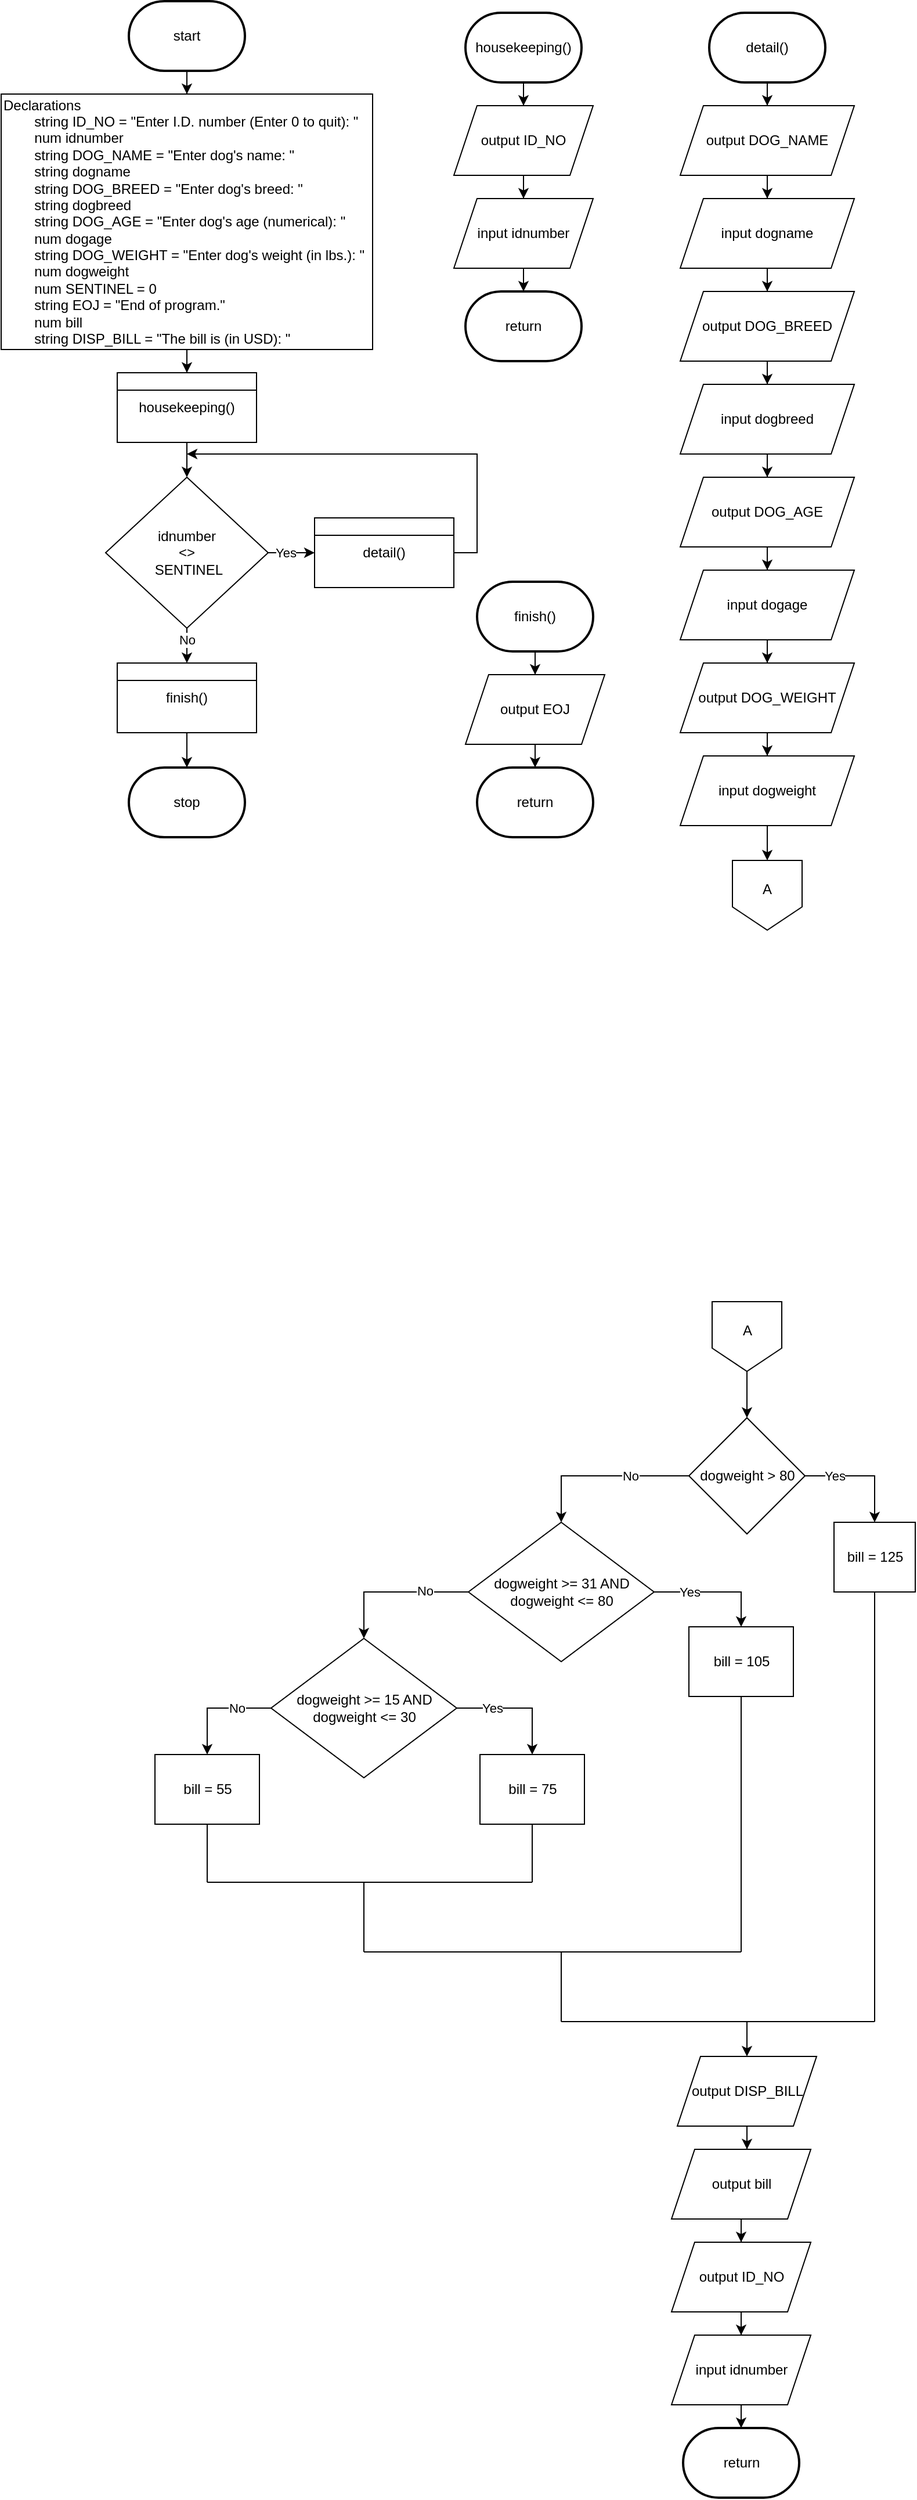 <mxfile version="20.6.0" type="github"><diagram id="HVl3skrZnZRyXbX96Pfy" name="Page-1"><mxGraphModel dx="1209" dy="634" grid="1" gridSize="10" guides="1" tooltips="1" connect="1" arrows="1" fold="1" page="1" pageScale="1" pageWidth="850" pageHeight="1100" math="0" shadow="0"><root><mxCell id="0"/><mxCell id="1" parent="0"/><mxCell id="MlkycnhwPXkUnI3dXcfL-64" style="edgeStyle=orthogonalEdgeStyle;rounded=0;orthogonalLoop=1;jettySize=auto;html=1;entryX=0.5;entryY=0;entryDx=0;entryDy=0;" edge="1" parent="1" source="MlkycnhwPXkUnI3dXcfL-1" target="MlkycnhwPXkUnI3dXcfL-2"><mxGeometry relative="1" as="geometry"/></mxCell><mxCell id="MlkycnhwPXkUnI3dXcfL-1" value="start" style="strokeWidth=2;html=1;shape=mxgraph.flowchart.terminator;whiteSpace=wrap;" vertex="1" parent="1"><mxGeometry x="130" y="10" width="100" height="60" as="geometry"/></mxCell><mxCell id="MlkycnhwPXkUnI3dXcfL-65" style="edgeStyle=orthogonalEdgeStyle;rounded=0;orthogonalLoop=1;jettySize=auto;html=1;entryX=0.5;entryY=0;entryDx=0;entryDy=0;" edge="1" parent="1" source="MlkycnhwPXkUnI3dXcfL-2" target="MlkycnhwPXkUnI3dXcfL-7"><mxGeometry relative="1" as="geometry"/></mxCell><mxCell id="MlkycnhwPXkUnI3dXcfL-2" value="Declarations&lt;br&gt;&lt;span style=&quot;white-space: pre;&quot;&gt;&#9;&lt;/span&gt;string ID_NO = &quot;Enter I.D. number (Enter 0 to quit): &quot;&lt;br&gt;&lt;span style=&quot;white-space: pre;&quot;&gt;&#9;&lt;/span&gt;num idnumber&lt;br&gt;&lt;span style=&quot;white-space: pre;&quot;&gt;&#9;&lt;/span&gt;string DOG_NAME = &quot;Enter dog's name: &quot;&lt;br&gt;&lt;span style=&quot;white-space: pre;&quot;&gt;&#9;&lt;/span&gt;string dogname&lt;br&gt;&lt;span style=&quot;white-space: pre;&quot;&gt;&#9;&lt;/span&gt;string DOG_BREED = &quot;Enter dog's breed: &quot;&lt;br&gt;&lt;span style=&quot;white-space: pre;&quot;&gt;&#9;&lt;/span&gt;string dogbreed&lt;br&gt;&lt;span style=&quot;white-space: pre;&quot;&gt;&#9;&lt;/span&gt;string DOG_AGE = &quot;Enter dog's age (numerical): &quot;&lt;br&gt;&lt;span style=&quot;white-space: pre;&quot;&gt;&#9;&lt;/span&gt;num dogage&lt;br&gt;&lt;span style=&quot;white-space: pre;&quot;&gt;&#9;&lt;/span&gt;string DOG_WEIGHT = &quot;Enter dog's weight (in lbs.): &quot;&lt;br&gt;&lt;span style=&quot;white-space: pre;&quot;&gt;&#9;&lt;/span&gt;num dogweight&lt;br&gt;&lt;span style=&quot;white-space: pre;&quot;&gt;&#9;&lt;/span&gt;num SENTINEL = 0&lt;br&gt;&lt;span style=&quot;white-space: pre;&quot;&gt;&#9;&lt;/span&gt;string EOJ = &quot;End of program.&quot;&lt;br&gt;&lt;span style=&quot;white-space: pre;&quot;&gt;&#9;&lt;/span&gt;num bill&lt;br&gt;&lt;span style=&quot;white-space: pre;&quot;&gt;&#9;&lt;/span&gt;string DISP_BILL = &quot;The bill is (in USD): &quot;" style="rounded=0;whiteSpace=wrap;html=1;align=left;" vertex="1" parent="1"><mxGeometry x="20" y="90" width="320" height="220" as="geometry"/></mxCell><mxCell id="MlkycnhwPXkUnI3dXcfL-3" style="edgeStyle=orthogonalEdgeStyle;rounded=0;orthogonalLoop=1;jettySize=auto;html=1;exitX=0.5;exitY=1;exitDx=0;exitDy=0;" edge="1" parent="1" source="MlkycnhwPXkUnI3dXcfL-2" target="MlkycnhwPXkUnI3dXcfL-2"><mxGeometry relative="1" as="geometry"/></mxCell><mxCell id="MlkycnhwPXkUnI3dXcfL-9" value="" style="group" vertex="1" connectable="0" parent="1"><mxGeometry x="120" y="330" width="120" height="60" as="geometry"/></mxCell><mxCell id="MlkycnhwPXkUnI3dXcfL-7" value="housekeeping()" style="rounded=0;whiteSpace=wrap;html=1;" vertex="1" parent="MlkycnhwPXkUnI3dXcfL-9"><mxGeometry width="120" height="60" as="geometry"/></mxCell><mxCell id="MlkycnhwPXkUnI3dXcfL-8" value="" style="endArrow=none;html=1;rounded=0;exitX=0;exitY=0.25;exitDx=0;exitDy=0;entryX=1;entryY=0.25;entryDx=0;entryDy=0;" edge="1" parent="MlkycnhwPXkUnI3dXcfL-9" source="MlkycnhwPXkUnI3dXcfL-7" target="MlkycnhwPXkUnI3dXcfL-7"><mxGeometry width="50" height="50" relative="1" as="geometry"><mxPoint y="50" as="sourcePoint"/><mxPoint x="50" as="targetPoint"/></mxGeometry></mxCell><mxCell id="MlkycnhwPXkUnI3dXcfL-67" style="edgeStyle=orthogonalEdgeStyle;rounded=0;orthogonalLoop=1;jettySize=auto;html=1;entryX=0.5;entryY=0;entryDx=0;entryDy=0;" edge="1" parent="1" source="MlkycnhwPXkUnI3dXcfL-11" target="MlkycnhwPXkUnI3dXcfL-13"><mxGeometry relative="1" as="geometry"/></mxCell><mxCell id="MlkycnhwPXkUnI3dXcfL-128" value="No" style="edgeLabel;html=1;align=center;verticalAlign=middle;resizable=0;points=[];" vertex="1" connectable="0" parent="MlkycnhwPXkUnI3dXcfL-67"><mxGeometry x="-0.808" y="-1" relative="1" as="geometry"><mxPoint x="1" y="5" as="offset"/></mxGeometry></mxCell><mxCell id="MlkycnhwPXkUnI3dXcfL-69" style="edgeStyle=orthogonalEdgeStyle;rounded=0;orthogonalLoop=1;jettySize=auto;html=1;entryX=0;entryY=0.5;entryDx=0;entryDy=0;" edge="1" parent="1" source="MlkycnhwPXkUnI3dXcfL-11" target="MlkycnhwPXkUnI3dXcfL-16"><mxGeometry relative="1" as="geometry"/></mxCell><mxCell id="MlkycnhwPXkUnI3dXcfL-127" value="Yes" style="edgeLabel;html=1;align=center;verticalAlign=middle;resizable=0;points=[];" vertex="1" connectable="0" parent="MlkycnhwPXkUnI3dXcfL-69"><mxGeometry x="-0.403" y="-1" relative="1" as="geometry"><mxPoint x="3" y="-1" as="offset"/></mxGeometry></mxCell><mxCell id="MlkycnhwPXkUnI3dXcfL-11" value="idnumber &lt;br&gt;&amp;lt;&amp;gt;&lt;br&gt;&amp;nbsp;SENTINEL" style="rhombus;whiteSpace=wrap;html=1;" vertex="1" parent="1"><mxGeometry x="110" y="420" width="140" height="130" as="geometry"/></mxCell><mxCell id="MlkycnhwPXkUnI3dXcfL-12" value="" style="group" vertex="1" connectable="0" parent="1"><mxGeometry x="120" y="580" width="120" height="60" as="geometry"/></mxCell><mxCell id="MlkycnhwPXkUnI3dXcfL-13" value="finish()" style="rounded=0;whiteSpace=wrap;html=1;" vertex="1" parent="MlkycnhwPXkUnI3dXcfL-12"><mxGeometry width="120" height="60" as="geometry"/></mxCell><mxCell id="MlkycnhwPXkUnI3dXcfL-14" value="" style="endArrow=none;html=1;rounded=0;exitX=0;exitY=0.25;exitDx=0;exitDy=0;entryX=1;entryY=0.25;entryDx=0;entryDy=0;" edge="1" parent="MlkycnhwPXkUnI3dXcfL-12" source="MlkycnhwPXkUnI3dXcfL-13" target="MlkycnhwPXkUnI3dXcfL-13"><mxGeometry width="50" height="50" relative="1" as="geometry"><mxPoint y="50" as="sourcePoint"/><mxPoint x="50" as="targetPoint"/></mxGeometry></mxCell><mxCell id="MlkycnhwPXkUnI3dXcfL-15" value="" style="group" vertex="1" connectable="0" parent="1"><mxGeometry x="290" y="455" width="120" height="60" as="geometry"/></mxCell><mxCell id="MlkycnhwPXkUnI3dXcfL-16" value="detail()" style="rounded=0;whiteSpace=wrap;html=1;" vertex="1" parent="MlkycnhwPXkUnI3dXcfL-15"><mxGeometry width="120" height="60" as="geometry"/></mxCell><mxCell id="MlkycnhwPXkUnI3dXcfL-17" value="" style="endArrow=none;html=1;rounded=0;exitX=0;exitY=0.25;exitDx=0;exitDy=0;entryX=1;entryY=0.25;entryDx=0;entryDy=0;" edge="1" parent="MlkycnhwPXkUnI3dXcfL-15" source="MlkycnhwPXkUnI3dXcfL-16" target="MlkycnhwPXkUnI3dXcfL-16"><mxGeometry width="50" height="50" relative="1" as="geometry"><mxPoint y="50" as="sourcePoint"/><mxPoint x="50" as="targetPoint"/></mxGeometry></mxCell><mxCell id="MlkycnhwPXkUnI3dXcfL-20" value="stop" style="strokeWidth=2;html=1;shape=mxgraph.flowchart.terminator;whiteSpace=wrap;" vertex="1" parent="1"><mxGeometry x="130" y="670" width="100" height="60" as="geometry"/></mxCell><mxCell id="MlkycnhwPXkUnI3dXcfL-78" style="edgeStyle=orthogonalEdgeStyle;rounded=0;orthogonalLoop=1;jettySize=auto;html=1;entryX=0.5;entryY=0;entryDx=0;entryDy=0;" edge="1" parent="1" source="MlkycnhwPXkUnI3dXcfL-22" target="MlkycnhwPXkUnI3dXcfL-23"><mxGeometry relative="1" as="geometry"/></mxCell><mxCell id="MlkycnhwPXkUnI3dXcfL-22" value="finish()" style="strokeWidth=2;html=1;shape=mxgraph.flowchart.terminator;whiteSpace=wrap;" vertex="1" parent="1"><mxGeometry x="430" y="510" width="100" height="60" as="geometry"/></mxCell><mxCell id="MlkycnhwPXkUnI3dXcfL-79" style="edgeStyle=orthogonalEdgeStyle;rounded=0;orthogonalLoop=1;jettySize=auto;html=1;entryX=0.5;entryY=0;entryDx=0;entryDy=0;entryPerimeter=0;" edge="1" parent="1" source="MlkycnhwPXkUnI3dXcfL-23" target="MlkycnhwPXkUnI3dXcfL-24"><mxGeometry relative="1" as="geometry"/></mxCell><mxCell id="MlkycnhwPXkUnI3dXcfL-23" value="output EOJ" style="shape=parallelogram;perimeter=parallelogramPerimeter;whiteSpace=wrap;html=1;fixedSize=1;" vertex="1" parent="1"><mxGeometry x="420" y="590" width="120" height="60" as="geometry"/></mxCell><mxCell id="MlkycnhwPXkUnI3dXcfL-24" value="return" style="strokeWidth=2;html=1;shape=mxgraph.flowchart.terminator;whiteSpace=wrap;" vertex="1" parent="1"><mxGeometry x="430" y="670" width="100" height="60" as="geometry"/></mxCell><mxCell id="MlkycnhwPXkUnI3dXcfL-80" style="edgeStyle=orthogonalEdgeStyle;rounded=0;orthogonalLoop=1;jettySize=auto;html=1;entryX=0.5;entryY=0;entryDx=0;entryDy=0;" edge="1" parent="1" source="MlkycnhwPXkUnI3dXcfL-25" target="MlkycnhwPXkUnI3dXcfL-26"><mxGeometry relative="1" as="geometry"/></mxCell><mxCell id="MlkycnhwPXkUnI3dXcfL-25" value="housekeeping()" style="strokeWidth=2;html=1;shape=mxgraph.flowchart.terminator;whiteSpace=wrap;" vertex="1" parent="1"><mxGeometry x="420" y="20" width="100" height="60" as="geometry"/></mxCell><mxCell id="MlkycnhwPXkUnI3dXcfL-81" style="edgeStyle=orthogonalEdgeStyle;rounded=0;orthogonalLoop=1;jettySize=auto;html=1;entryX=0.5;entryY=0;entryDx=0;entryDy=0;" edge="1" parent="1" source="MlkycnhwPXkUnI3dXcfL-26" target="MlkycnhwPXkUnI3dXcfL-27"><mxGeometry relative="1" as="geometry"/></mxCell><mxCell id="MlkycnhwPXkUnI3dXcfL-26" value="output ID_NO" style="shape=parallelogram;perimeter=parallelogramPerimeter;whiteSpace=wrap;html=1;fixedSize=1;" vertex="1" parent="1"><mxGeometry x="410" y="100" width="120" height="60" as="geometry"/></mxCell><mxCell id="MlkycnhwPXkUnI3dXcfL-82" style="edgeStyle=orthogonalEdgeStyle;rounded=0;orthogonalLoop=1;jettySize=auto;html=1;entryX=0.5;entryY=0;entryDx=0;entryDy=0;entryPerimeter=0;" edge="1" parent="1" source="MlkycnhwPXkUnI3dXcfL-27" target="MlkycnhwPXkUnI3dXcfL-28"><mxGeometry relative="1" as="geometry"/></mxCell><mxCell id="MlkycnhwPXkUnI3dXcfL-27" value="input idnumber" style="shape=parallelogram;perimeter=parallelogramPerimeter;whiteSpace=wrap;html=1;fixedSize=1;" vertex="1" parent="1"><mxGeometry x="410" y="180" width="120" height="60" as="geometry"/></mxCell><mxCell id="MlkycnhwPXkUnI3dXcfL-28" value="return" style="strokeWidth=2;html=1;shape=mxgraph.flowchart.terminator;whiteSpace=wrap;" vertex="1" parent="1"><mxGeometry x="420" y="260" width="100" height="60" as="geometry"/></mxCell><mxCell id="MlkycnhwPXkUnI3dXcfL-83" style="edgeStyle=orthogonalEdgeStyle;rounded=0;orthogonalLoop=1;jettySize=auto;html=1;entryX=0.5;entryY=0;entryDx=0;entryDy=0;" edge="1" parent="1" source="MlkycnhwPXkUnI3dXcfL-29" target="MlkycnhwPXkUnI3dXcfL-30"><mxGeometry relative="1" as="geometry"/></mxCell><mxCell id="MlkycnhwPXkUnI3dXcfL-29" value="detail()" style="strokeWidth=2;html=1;shape=mxgraph.flowchart.terminator;whiteSpace=wrap;" vertex="1" parent="1"><mxGeometry x="630" y="20" width="100" height="60" as="geometry"/></mxCell><mxCell id="MlkycnhwPXkUnI3dXcfL-85" style="edgeStyle=orthogonalEdgeStyle;rounded=0;orthogonalLoop=1;jettySize=auto;html=1;entryX=0.5;entryY=0;entryDx=0;entryDy=0;" edge="1" parent="1" source="MlkycnhwPXkUnI3dXcfL-30" target="MlkycnhwPXkUnI3dXcfL-31"><mxGeometry relative="1" as="geometry"/></mxCell><mxCell id="MlkycnhwPXkUnI3dXcfL-30" value="output DOG_NAME" style="shape=parallelogram;perimeter=parallelogramPerimeter;whiteSpace=wrap;html=1;fixedSize=1;" vertex="1" parent="1"><mxGeometry x="605" y="100" width="150" height="60" as="geometry"/></mxCell><mxCell id="MlkycnhwPXkUnI3dXcfL-86" style="edgeStyle=orthogonalEdgeStyle;rounded=0;orthogonalLoop=1;jettySize=auto;html=1;entryX=0.5;entryY=0;entryDx=0;entryDy=0;" edge="1" parent="1" source="MlkycnhwPXkUnI3dXcfL-31" target="MlkycnhwPXkUnI3dXcfL-32"><mxGeometry relative="1" as="geometry"/></mxCell><mxCell id="MlkycnhwPXkUnI3dXcfL-31" value="input dogname" style="shape=parallelogram;perimeter=parallelogramPerimeter;whiteSpace=wrap;html=1;fixedSize=1;" vertex="1" parent="1"><mxGeometry x="605" y="180" width="150" height="60" as="geometry"/></mxCell><mxCell id="MlkycnhwPXkUnI3dXcfL-87" style="edgeStyle=orthogonalEdgeStyle;rounded=0;orthogonalLoop=1;jettySize=auto;html=1;entryX=0.5;entryY=0;entryDx=0;entryDy=0;" edge="1" parent="1" source="MlkycnhwPXkUnI3dXcfL-32" target="MlkycnhwPXkUnI3dXcfL-33"><mxGeometry relative="1" as="geometry"/></mxCell><mxCell id="MlkycnhwPXkUnI3dXcfL-32" value="output DOG_BREED" style="shape=parallelogram;perimeter=parallelogramPerimeter;whiteSpace=wrap;html=1;fixedSize=1;" vertex="1" parent="1"><mxGeometry x="605" y="260" width="150" height="60" as="geometry"/></mxCell><mxCell id="MlkycnhwPXkUnI3dXcfL-88" style="edgeStyle=orthogonalEdgeStyle;rounded=0;orthogonalLoop=1;jettySize=auto;html=1;entryX=0.5;entryY=0;entryDx=0;entryDy=0;" edge="1" parent="1" source="MlkycnhwPXkUnI3dXcfL-33" target="MlkycnhwPXkUnI3dXcfL-34"><mxGeometry relative="1" as="geometry"/></mxCell><mxCell id="MlkycnhwPXkUnI3dXcfL-33" value="input dogbreed" style="shape=parallelogram;perimeter=parallelogramPerimeter;whiteSpace=wrap;html=1;fixedSize=1;" vertex="1" parent="1"><mxGeometry x="605" y="340" width="150" height="60" as="geometry"/></mxCell><mxCell id="MlkycnhwPXkUnI3dXcfL-90" style="edgeStyle=orthogonalEdgeStyle;rounded=0;orthogonalLoop=1;jettySize=auto;html=1;entryX=0.5;entryY=0;entryDx=0;entryDy=0;" edge="1" parent="1" source="MlkycnhwPXkUnI3dXcfL-34" target="MlkycnhwPXkUnI3dXcfL-35"><mxGeometry relative="1" as="geometry"/></mxCell><mxCell id="MlkycnhwPXkUnI3dXcfL-34" value="output DOG_AGE" style="shape=parallelogram;perimeter=parallelogramPerimeter;whiteSpace=wrap;html=1;fixedSize=1;" vertex="1" parent="1"><mxGeometry x="605" y="420" width="150" height="60" as="geometry"/></mxCell><mxCell id="MlkycnhwPXkUnI3dXcfL-91" style="edgeStyle=orthogonalEdgeStyle;rounded=0;orthogonalLoop=1;jettySize=auto;html=1;entryX=0.5;entryY=0;entryDx=0;entryDy=0;" edge="1" parent="1" source="MlkycnhwPXkUnI3dXcfL-35" target="MlkycnhwPXkUnI3dXcfL-36"><mxGeometry relative="1" as="geometry"/></mxCell><mxCell id="MlkycnhwPXkUnI3dXcfL-35" value="input dogage" style="shape=parallelogram;perimeter=parallelogramPerimeter;whiteSpace=wrap;html=1;fixedSize=1;" vertex="1" parent="1"><mxGeometry x="605" y="500" width="150" height="60" as="geometry"/></mxCell><mxCell id="MlkycnhwPXkUnI3dXcfL-92" style="edgeStyle=orthogonalEdgeStyle;rounded=0;orthogonalLoop=1;jettySize=auto;html=1;entryX=0.5;entryY=0;entryDx=0;entryDy=0;" edge="1" parent="1" source="MlkycnhwPXkUnI3dXcfL-36" target="MlkycnhwPXkUnI3dXcfL-37"><mxGeometry relative="1" as="geometry"/></mxCell><mxCell id="MlkycnhwPXkUnI3dXcfL-36" value="output DOG_WEIGHT" style="shape=parallelogram;perimeter=parallelogramPerimeter;whiteSpace=wrap;html=1;fixedSize=1;" vertex="1" parent="1"><mxGeometry x="605" y="580" width="150" height="60" as="geometry"/></mxCell><mxCell id="MlkycnhwPXkUnI3dXcfL-119" style="edgeStyle=orthogonalEdgeStyle;rounded=0;orthogonalLoop=1;jettySize=auto;html=1;entryX=0.5;entryY=0;entryDx=0;entryDy=0;" edge="1" parent="1" source="MlkycnhwPXkUnI3dXcfL-37" target="MlkycnhwPXkUnI3dXcfL-118"><mxGeometry relative="1" as="geometry"/></mxCell><mxCell id="MlkycnhwPXkUnI3dXcfL-37" value="input dogweight" style="shape=parallelogram;perimeter=parallelogramPerimeter;whiteSpace=wrap;html=1;fixedSize=1;" vertex="1" parent="1"><mxGeometry x="605" y="660" width="150" height="60" as="geometry"/></mxCell><mxCell id="MlkycnhwPXkUnI3dXcfL-43" style="edgeStyle=orthogonalEdgeStyle;rounded=0;orthogonalLoop=1;jettySize=auto;html=1;entryX=0.5;entryY=0;entryDx=0;entryDy=0;" edge="1" parent="1" source="MlkycnhwPXkUnI3dXcfL-38" target="MlkycnhwPXkUnI3dXcfL-42"><mxGeometry relative="1" as="geometry"/></mxCell><mxCell id="MlkycnhwPXkUnI3dXcfL-47" value="No" style="edgeLabel;html=1;align=center;verticalAlign=middle;resizable=0;points=[];" vertex="1" connectable="0" parent="MlkycnhwPXkUnI3dXcfL-43"><mxGeometry x="-0.661" y="-3" relative="1" as="geometry"><mxPoint x="-25" y="3" as="offset"/></mxGeometry></mxCell><mxCell id="MlkycnhwPXkUnI3dXcfL-45" style="edgeStyle=orthogonalEdgeStyle;rounded=0;orthogonalLoop=1;jettySize=auto;html=1;entryX=0.5;entryY=0;entryDx=0;entryDy=0;" edge="1" parent="1" source="MlkycnhwPXkUnI3dXcfL-38" target="MlkycnhwPXkUnI3dXcfL-39"><mxGeometry relative="1" as="geometry"/></mxCell><mxCell id="MlkycnhwPXkUnI3dXcfL-46" value="Yes" style="edgeLabel;html=1;align=center;verticalAlign=middle;resizable=0;points=[];" vertex="1" connectable="0" parent="MlkycnhwPXkUnI3dXcfL-45"><mxGeometry x="-0.639" y="2" relative="1" as="geometry"><mxPoint x="7" y="2" as="offset"/></mxGeometry></mxCell><mxCell id="MlkycnhwPXkUnI3dXcfL-38" value="dogweight &amp;gt; 80" style="rhombus;whiteSpace=wrap;html=1;" vertex="1" parent="1"><mxGeometry x="612.5" y="1230" width="100" height="100" as="geometry"/></mxCell><mxCell id="MlkycnhwPXkUnI3dXcfL-39" value="bill = 125" style="rounded=0;whiteSpace=wrap;html=1;" vertex="1" parent="1"><mxGeometry x="737.5" y="1320" width="70" height="60" as="geometry"/></mxCell><mxCell id="MlkycnhwPXkUnI3dXcfL-48" style="edgeStyle=orthogonalEdgeStyle;rounded=0;orthogonalLoop=1;jettySize=auto;html=1;entryX=0.5;entryY=0;entryDx=0;entryDy=0;" edge="1" parent="1" source="MlkycnhwPXkUnI3dXcfL-42" target="MlkycnhwPXkUnI3dXcfL-44"><mxGeometry relative="1" as="geometry"/></mxCell><mxCell id="MlkycnhwPXkUnI3dXcfL-49" value="Yes" style="edgeLabel;html=1;align=center;verticalAlign=middle;resizable=0;points=[];" vertex="1" connectable="0" parent="MlkycnhwPXkUnI3dXcfL-48"><mxGeometry x="-0.542" relative="1" as="geometry"><mxPoint x="6" as="offset"/></mxGeometry></mxCell><mxCell id="MlkycnhwPXkUnI3dXcfL-52" style="edgeStyle=orthogonalEdgeStyle;rounded=0;orthogonalLoop=1;jettySize=auto;html=1;entryX=0.5;entryY=0;entryDx=0;entryDy=0;" edge="1" parent="1" source="MlkycnhwPXkUnI3dXcfL-42" target="MlkycnhwPXkUnI3dXcfL-50"><mxGeometry relative="1" as="geometry"/></mxCell><mxCell id="MlkycnhwPXkUnI3dXcfL-53" value="No" style="edgeLabel;html=1;align=center;verticalAlign=middle;resizable=0;points=[];" vertex="1" connectable="0" parent="MlkycnhwPXkUnI3dXcfL-52"><mxGeometry x="-0.42" y="-1" relative="1" as="geometry"><mxPoint as="offset"/></mxGeometry></mxCell><mxCell id="MlkycnhwPXkUnI3dXcfL-42" value="dogweight &amp;gt;= 31 AND dogweight &amp;lt;= 80" style="rhombus;whiteSpace=wrap;html=1;" vertex="1" parent="1"><mxGeometry x="422.5" y="1320" width="160" height="120" as="geometry"/></mxCell><mxCell id="MlkycnhwPXkUnI3dXcfL-44" value="bill = 105" style="rounded=0;whiteSpace=wrap;html=1;" vertex="1" parent="1"><mxGeometry x="612.5" y="1410" width="90" height="60" as="geometry"/></mxCell><mxCell id="MlkycnhwPXkUnI3dXcfL-54" style="edgeStyle=orthogonalEdgeStyle;rounded=0;orthogonalLoop=1;jettySize=auto;html=1;entryX=0.5;entryY=0;entryDx=0;entryDy=0;" edge="1" parent="1" source="MlkycnhwPXkUnI3dXcfL-50" target="MlkycnhwPXkUnI3dXcfL-51"><mxGeometry relative="1" as="geometry"/></mxCell><mxCell id="MlkycnhwPXkUnI3dXcfL-58" value="Yes" style="edgeLabel;html=1;align=center;verticalAlign=middle;resizable=0;points=[];" vertex="1" connectable="0" parent="MlkycnhwPXkUnI3dXcfL-54"><mxGeometry x="-0.522" relative="1" as="geometry"><mxPoint x="5" as="offset"/></mxGeometry></mxCell><mxCell id="MlkycnhwPXkUnI3dXcfL-57" style="edgeStyle=orthogonalEdgeStyle;rounded=0;orthogonalLoop=1;jettySize=auto;html=1;entryX=0.5;entryY=0;entryDx=0;entryDy=0;" edge="1" parent="1" source="MlkycnhwPXkUnI3dXcfL-50" target="MlkycnhwPXkUnI3dXcfL-56"><mxGeometry relative="1" as="geometry"/></mxCell><mxCell id="MlkycnhwPXkUnI3dXcfL-59" value="No" style="edgeLabel;html=1;align=center;verticalAlign=middle;resizable=0;points=[];" vertex="1" connectable="0" parent="MlkycnhwPXkUnI3dXcfL-57"><mxGeometry x="-0.566" y="2" relative="1" as="geometry"><mxPoint x="-9" y="-2" as="offset"/></mxGeometry></mxCell><mxCell id="MlkycnhwPXkUnI3dXcfL-50" value="dogweight &amp;gt;= 15 AND dogweight &amp;lt;= 30" style="rhombus;whiteSpace=wrap;html=1;" vertex="1" parent="1"><mxGeometry x="252.5" y="1420" width="160" height="120" as="geometry"/></mxCell><mxCell id="MlkycnhwPXkUnI3dXcfL-51" value="bill = 75" style="rounded=0;whiteSpace=wrap;html=1;" vertex="1" parent="1"><mxGeometry x="432.5" y="1520" width="90" height="60" as="geometry"/></mxCell><mxCell id="MlkycnhwPXkUnI3dXcfL-56" value="bill = 55" style="rounded=0;whiteSpace=wrap;html=1;" vertex="1" parent="1"><mxGeometry x="152.5" y="1520" width="90" height="60" as="geometry"/></mxCell><mxCell id="MlkycnhwPXkUnI3dXcfL-66" style="edgeStyle=orthogonalEdgeStyle;rounded=0;orthogonalLoop=1;jettySize=auto;html=1;entryX=0.5;entryY=0;entryDx=0;entryDy=0;" edge="1" parent="1" source="MlkycnhwPXkUnI3dXcfL-7" target="MlkycnhwPXkUnI3dXcfL-11"><mxGeometry relative="1" as="geometry"/></mxCell><mxCell id="MlkycnhwPXkUnI3dXcfL-68" style="edgeStyle=orthogonalEdgeStyle;rounded=0;orthogonalLoop=1;jettySize=auto;html=1;entryX=0.5;entryY=0;entryDx=0;entryDy=0;entryPerimeter=0;" edge="1" parent="1" source="MlkycnhwPXkUnI3dXcfL-13" target="MlkycnhwPXkUnI3dXcfL-20"><mxGeometry relative="1" as="geometry"/></mxCell><mxCell id="MlkycnhwPXkUnI3dXcfL-77" style="edgeStyle=orthogonalEdgeStyle;rounded=0;orthogonalLoop=1;jettySize=auto;html=1;" edge="1" parent="1" source="MlkycnhwPXkUnI3dXcfL-16"><mxGeometry relative="1" as="geometry"><mxPoint x="180" y="400" as="targetPoint"/><Array as="points"><mxPoint x="430" y="485"/><mxPoint x="430" y="400"/></Array></mxGeometry></mxCell><mxCell id="MlkycnhwPXkUnI3dXcfL-97" value="" style="endArrow=none;html=1;rounded=0;entryX=0.5;entryY=1;entryDx=0;entryDy=0;" edge="1" parent="1" target="MlkycnhwPXkUnI3dXcfL-56"><mxGeometry width="50" height="50" relative="1" as="geometry"><mxPoint x="197.5" y="1630" as="sourcePoint"/><mxPoint x="232.5" y="1580" as="targetPoint"/></mxGeometry></mxCell><mxCell id="MlkycnhwPXkUnI3dXcfL-98" value="" style="endArrow=none;html=1;rounded=0;entryX=0.5;entryY=1;entryDx=0;entryDy=0;" edge="1" parent="1" target="MlkycnhwPXkUnI3dXcfL-51"><mxGeometry width="50" height="50" relative="1" as="geometry"><mxPoint x="477.5" y="1630" as="sourcePoint"/><mxPoint x="207.5" y="1590" as="targetPoint"/></mxGeometry></mxCell><mxCell id="MlkycnhwPXkUnI3dXcfL-99" value="" style="endArrow=none;html=1;rounded=0;" edge="1" parent="1"><mxGeometry width="50" height="50" relative="1" as="geometry"><mxPoint x="197.5" y="1630" as="sourcePoint"/><mxPoint x="477.5" y="1630" as="targetPoint"/></mxGeometry></mxCell><mxCell id="MlkycnhwPXkUnI3dXcfL-101" value="" style="endArrow=none;html=1;rounded=0;entryX=0.5;entryY=1;entryDx=0;entryDy=0;" edge="1" parent="1" target="MlkycnhwPXkUnI3dXcfL-44"><mxGeometry width="50" height="50" relative="1" as="geometry"><mxPoint x="657.5" y="1690" as="sourcePoint"/><mxPoint x="702.5" y="1470" as="targetPoint"/></mxGeometry></mxCell><mxCell id="MlkycnhwPXkUnI3dXcfL-102" value="" style="endArrow=none;html=1;rounded=0;" edge="1" parent="1"><mxGeometry width="50" height="50" relative="1" as="geometry"><mxPoint x="332.5" y="1690" as="sourcePoint"/><mxPoint x="332.5" y="1630" as="targetPoint"/></mxGeometry></mxCell><mxCell id="MlkycnhwPXkUnI3dXcfL-103" value="" style="endArrow=none;html=1;rounded=0;" edge="1" parent="1"><mxGeometry width="50" height="50" relative="1" as="geometry"><mxPoint x="657.5" y="1690" as="sourcePoint"/><mxPoint x="332.5" y="1690" as="targetPoint"/></mxGeometry></mxCell><mxCell id="MlkycnhwPXkUnI3dXcfL-104" value="" style="endArrow=none;html=1;rounded=0;entryX=0.5;entryY=1;entryDx=0;entryDy=0;" edge="1" parent="1" target="MlkycnhwPXkUnI3dXcfL-39"><mxGeometry width="50" height="50" relative="1" as="geometry"><mxPoint x="772.5" y="1750" as="sourcePoint"/><mxPoint x="812.5" y="1380" as="targetPoint"/></mxGeometry></mxCell><mxCell id="MlkycnhwPXkUnI3dXcfL-105" value="" style="endArrow=none;html=1;rounded=0;" edge="1" parent="1"><mxGeometry width="50" height="50" relative="1" as="geometry"><mxPoint x="502.5" y="1750" as="sourcePoint"/><mxPoint x="502.5" y="1690" as="targetPoint"/></mxGeometry></mxCell><mxCell id="MlkycnhwPXkUnI3dXcfL-106" value="" style="endArrow=none;html=1;rounded=0;" edge="1" parent="1"><mxGeometry width="50" height="50" relative="1" as="geometry"><mxPoint x="772.5" y="1750" as="sourcePoint"/><mxPoint x="502.5" y="1750" as="targetPoint"/></mxGeometry></mxCell><mxCell id="MlkycnhwPXkUnI3dXcfL-107" value="" style="endArrow=classic;html=1;rounded=0;" edge="1" parent="1"><mxGeometry width="50" height="50" relative="1" as="geometry"><mxPoint x="662.5" y="1750" as="sourcePoint"/><mxPoint x="662.5" y="1780" as="targetPoint"/></mxGeometry></mxCell><mxCell id="MlkycnhwPXkUnI3dXcfL-111" style="edgeStyle=orthogonalEdgeStyle;rounded=0;orthogonalLoop=1;jettySize=auto;html=1;entryX=0.542;entryY=0;entryDx=0;entryDy=0;entryPerimeter=0;" edge="1" parent="1" source="MlkycnhwPXkUnI3dXcfL-108" target="MlkycnhwPXkUnI3dXcfL-109"><mxGeometry relative="1" as="geometry"/></mxCell><mxCell id="MlkycnhwPXkUnI3dXcfL-108" value="output DISP_BILL" style="shape=parallelogram;perimeter=parallelogramPerimeter;whiteSpace=wrap;html=1;fixedSize=1;" vertex="1" parent="1"><mxGeometry x="602.5" y="1780" width="120" height="60" as="geometry"/></mxCell><mxCell id="MlkycnhwPXkUnI3dXcfL-115" style="edgeStyle=orthogonalEdgeStyle;rounded=0;orthogonalLoop=1;jettySize=auto;html=1;entryX=0.5;entryY=0;entryDx=0;entryDy=0;" edge="1" parent="1" source="MlkycnhwPXkUnI3dXcfL-109" target="MlkycnhwPXkUnI3dXcfL-113"><mxGeometry relative="1" as="geometry"/></mxCell><mxCell id="MlkycnhwPXkUnI3dXcfL-109" value="output bill" style="shape=parallelogram;perimeter=parallelogramPerimeter;whiteSpace=wrap;html=1;fixedSize=1;" vertex="1" parent="1"><mxGeometry x="597.5" y="1860" width="120" height="60" as="geometry"/></mxCell><mxCell id="MlkycnhwPXkUnI3dXcfL-110" value="return" style="strokeWidth=2;html=1;shape=mxgraph.flowchart.terminator;whiteSpace=wrap;" vertex="1" parent="1"><mxGeometry x="607.5" y="2100" width="100" height="60" as="geometry"/></mxCell><mxCell id="MlkycnhwPXkUnI3dXcfL-116" style="edgeStyle=orthogonalEdgeStyle;rounded=0;orthogonalLoop=1;jettySize=auto;html=1;entryX=0.5;entryY=0;entryDx=0;entryDy=0;" edge="1" parent="1" source="MlkycnhwPXkUnI3dXcfL-113" target="MlkycnhwPXkUnI3dXcfL-114"><mxGeometry relative="1" as="geometry"/></mxCell><mxCell id="MlkycnhwPXkUnI3dXcfL-113" value="output ID_NO" style="shape=parallelogram;perimeter=parallelogramPerimeter;whiteSpace=wrap;html=1;fixedSize=1;" vertex="1" parent="1"><mxGeometry x="597.5" y="1940" width="120" height="60" as="geometry"/></mxCell><mxCell id="MlkycnhwPXkUnI3dXcfL-117" style="edgeStyle=orthogonalEdgeStyle;rounded=0;orthogonalLoop=1;jettySize=auto;html=1;entryX=0.5;entryY=0;entryDx=0;entryDy=0;entryPerimeter=0;" edge="1" parent="1" source="MlkycnhwPXkUnI3dXcfL-114" target="MlkycnhwPXkUnI3dXcfL-110"><mxGeometry relative="1" as="geometry"/></mxCell><mxCell id="MlkycnhwPXkUnI3dXcfL-114" value="input idnumber" style="shape=parallelogram;perimeter=parallelogramPerimeter;whiteSpace=wrap;html=1;fixedSize=1;" vertex="1" parent="1"><mxGeometry x="597.5" y="2020" width="120" height="60" as="geometry"/></mxCell><mxCell id="MlkycnhwPXkUnI3dXcfL-118" value="" style="verticalLabelPosition=bottom;verticalAlign=top;html=1;shape=offPageConnector;rounded=0;size=0.333;" vertex="1" parent="1"><mxGeometry x="650" y="750" width="60" height="60" as="geometry"/></mxCell><mxCell id="MlkycnhwPXkUnI3dXcfL-126" style="edgeStyle=orthogonalEdgeStyle;rounded=0;orthogonalLoop=1;jettySize=auto;html=1;entryX=0.5;entryY=0;entryDx=0;entryDy=0;" edge="1" parent="1" source="MlkycnhwPXkUnI3dXcfL-122" target="MlkycnhwPXkUnI3dXcfL-38"><mxGeometry relative="1" as="geometry"/></mxCell><mxCell id="MlkycnhwPXkUnI3dXcfL-122" value="" style="verticalLabelPosition=bottom;verticalAlign=top;html=1;shape=offPageConnector;rounded=0;size=0.333;" vertex="1" parent="1"><mxGeometry x="632.5" y="1130" width="60" height="60" as="geometry"/></mxCell><mxCell id="MlkycnhwPXkUnI3dXcfL-124" value="A" style="text;html=1;strokeColor=none;fillColor=none;align=center;verticalAlign=middle;whiteSpace=wrap;rounded=0;" vertex="1" parent="1"><mxGeometry x="633" y="1140" width="60" height="30" as="geometry"/></mxCell><mxCell id="MlkycnhwPXkUnI3dXcfL-125" value="A" style="text;html=1;strokeColor=none;fillColor=none;align=center;verticalAlign=middle;whiteSpace=wrap;rounded=0;" vertex="1" parent="1"><mxGeometry x="650" y="760" width="60" height="30" as="geometry"/></mxCell></root></mxGraphModel></diagram></mxfile>